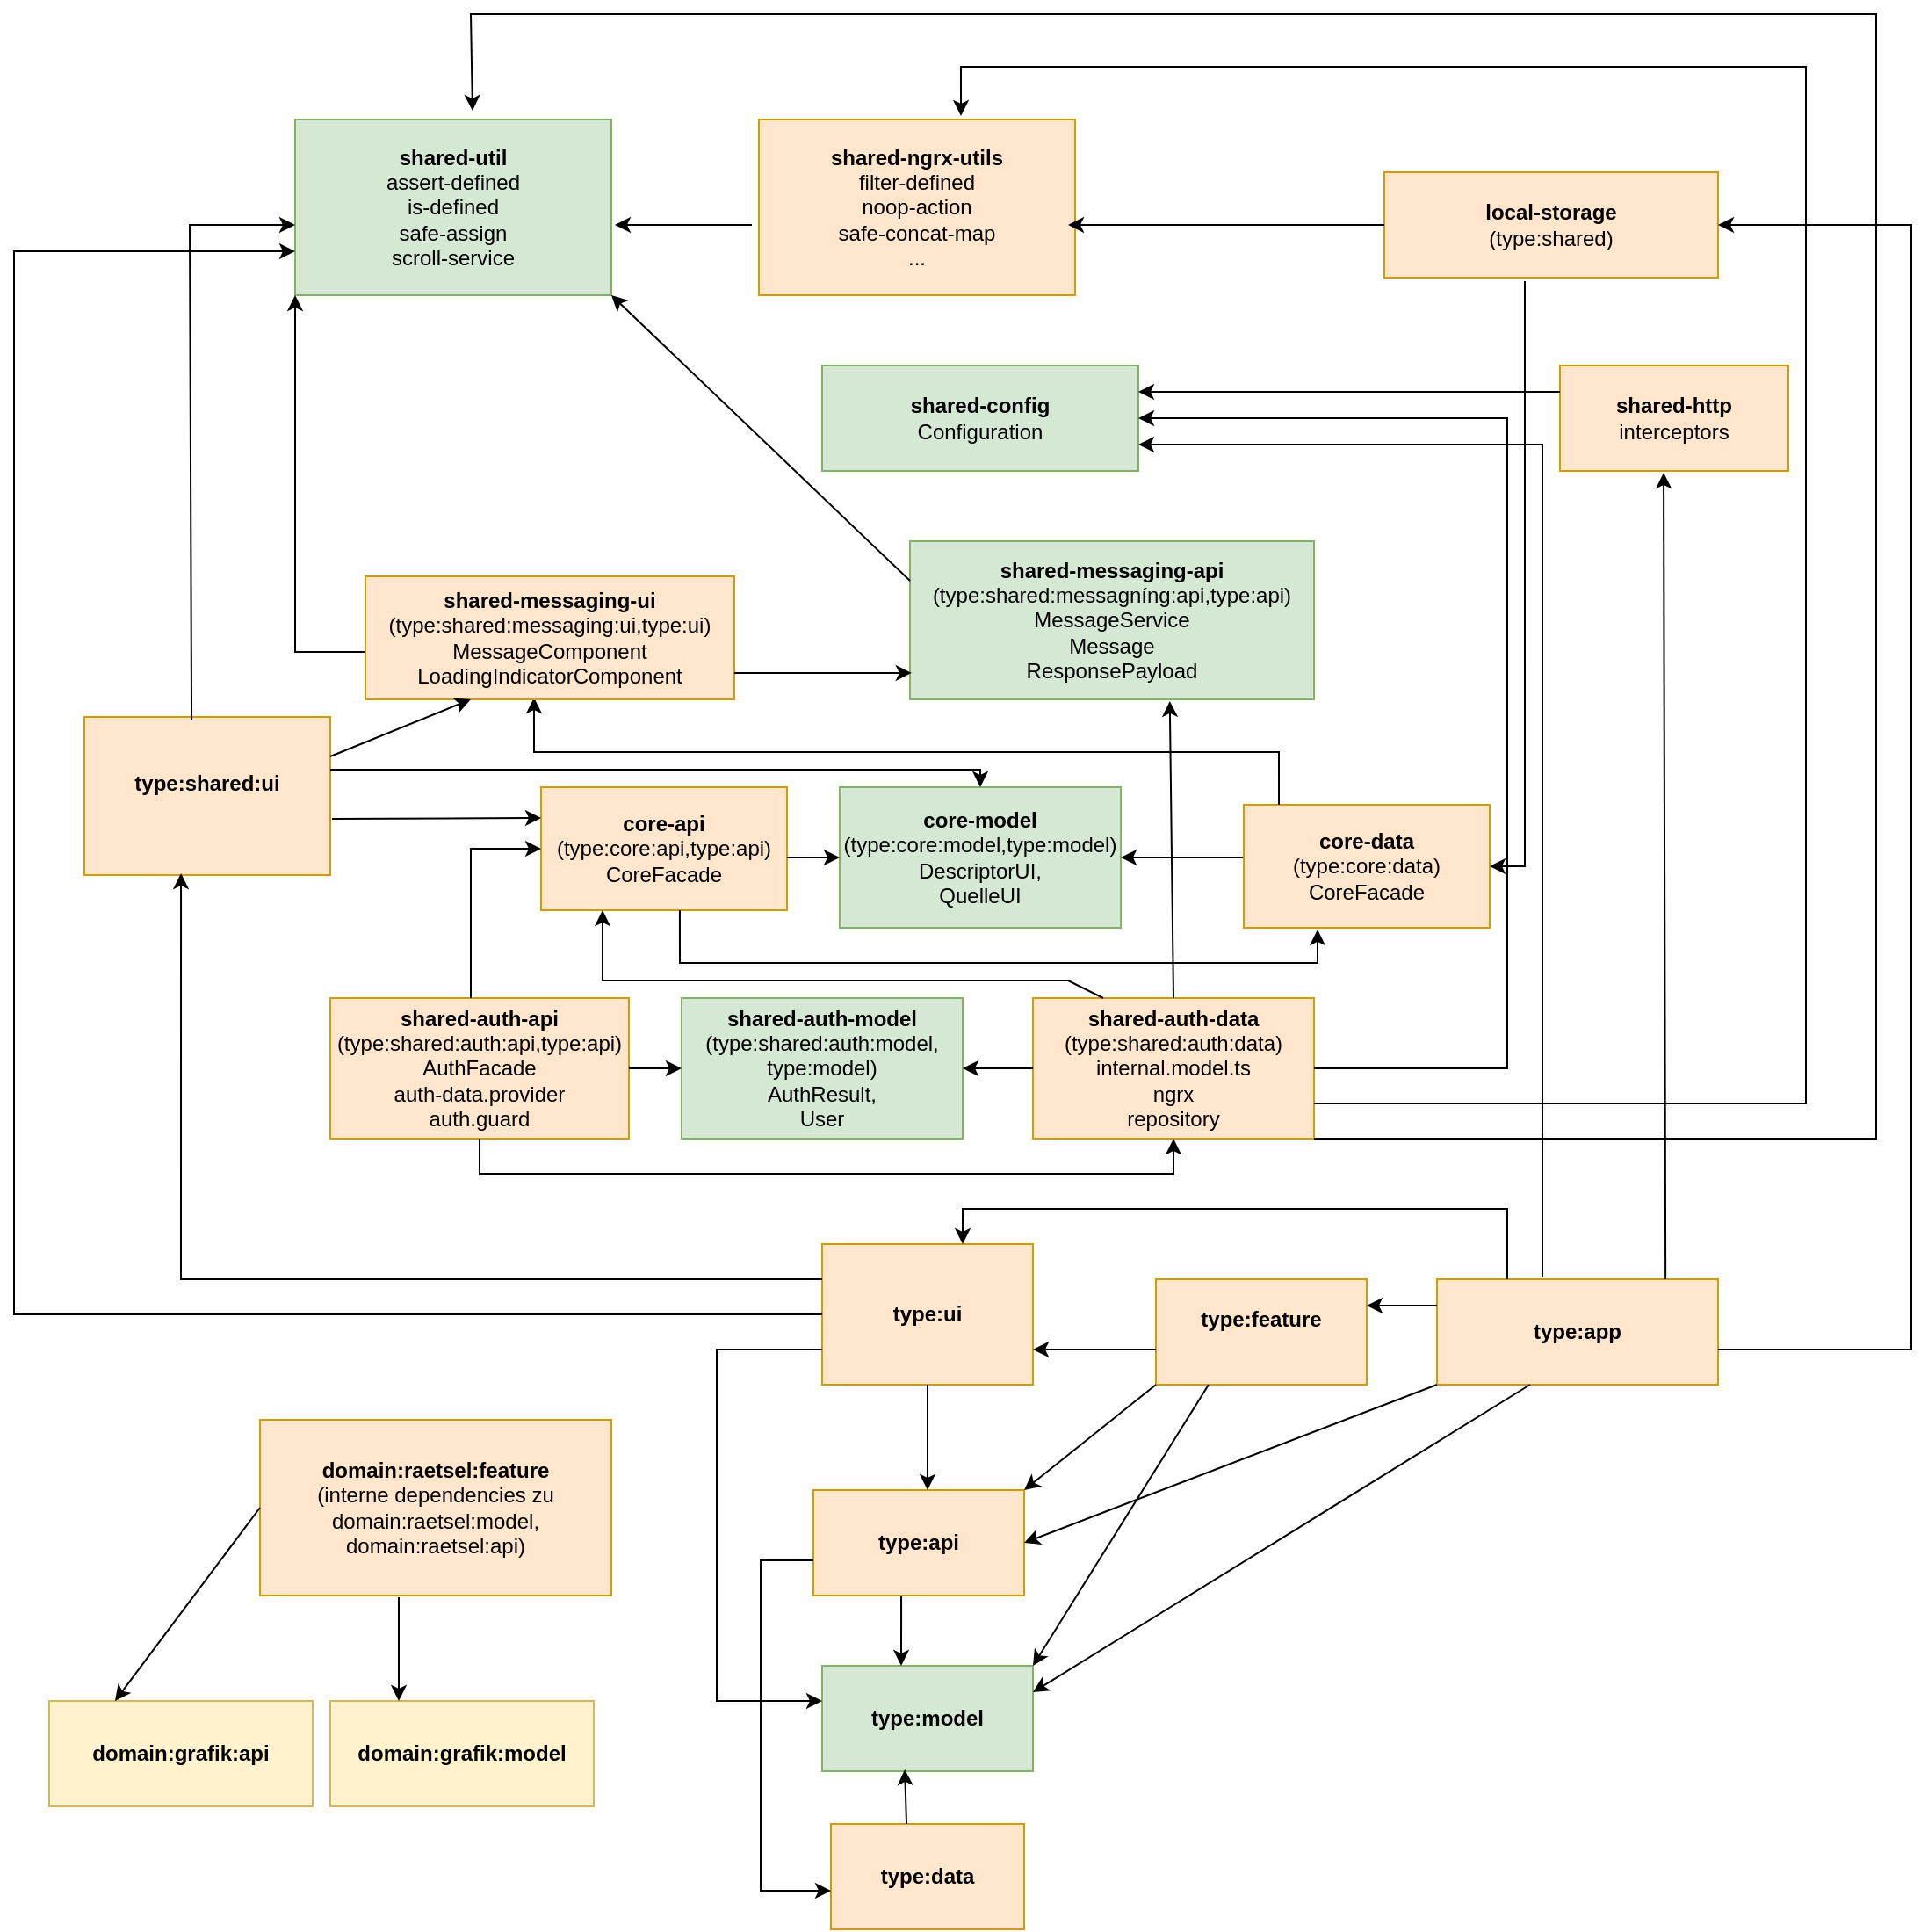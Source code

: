 <mxfile version="20.2.8" type="device"><diagram id="S5bzlISrV98kfpMs05WD" name="Seite-1"><mxGraphModel dx="1822" dy="1278" grid="1" gridSize="10" guides="1" tooltips="1" connect="1" arrows="1" fold="1" page="0" pageScale="1" pageWidth="827" pageHeight="1169" math="0" shadow="0"><root><mxCell id="0"/><mxCell id="1" parent="0"/><mxCell id="IZ4Qalh-q-cCPiJiUEL_-2" value="&lt;b&gt;shared-util&lt;/b&gt;&lt;br&gt;assert-defined&lt;br&gt;is-defined&lt;br&gt;safe-assign&lt;br&gt;scroll-service" style="rounded=0;whiteSpace=wrap;html=1;fillColor=#d5e8d4;strokeColor=#82b366;" parent="1" vertex="1"><mxGeometry x="60" y="60" width="180" height="100" as="geometry"/></mxCell><mxCell id="IZ4Qalh-q-cCPiJiUEL_-3" value="&lt;b&gt;shared-ngrx-utils&lt;/b&gt;&lt;br&gt;filter-defined&lt;br&gt;noop-action&lt;br&gt;safe-concat-map&lt;br&gt;..." style="rounded=0;whiteSpace=wrap;html=1;fillColor=#ffe6cc;strokeColor=#d79b00;" parent="1" vertex="1"><mxGeometry x="324" y="60" width="180" height="100" as="geometry"/></mxCell><mxCell id="IZ4Qalh-q-cCPiJiUEL_-4" value="&lt;b&gt;shared-http&lt;/b&gt;&lt;br&gt;interceptors&lt;br&gt;" style="rounded=0;whiteSpace=wrap;html=1;fillColor=#ffe6cc;strokeColor=#d79b00;" parent="1" vertex="1"><mxGeometry x="780" y="200" width="130" height="60" as="geometry"/></mxCell><mxCell id="IZ4Qalh-q-cCPiJiUEL_-5" value="&lt;b&gt;shared-config&lt;/b&gt;&lt;br&gt;Configuration" style="rounded=0;whiteSpace=wrap;html=1;fillColor=#d5e8d4;strokeColor=#82b366;" parent="1" vertex="1"><mxGeometry x="360" y="200" width="180" height="60" as="geometry"/></mxCell><mxCell id="IZ4Qalh-q-cCPiJiUEL_-9" value="&lt;b&gt;shared-messaging-api&lt;/b&gt;&lt;br&gt;(type:shared:messagníng:api,type:api)&lt;br&gt;MessageService&lt;br&gt;Message&lt;br&gt;ResponsePayload" style="rounded=0;whiteSpace=wrap;html=1;fillColor=#d5e8d4;strokeColor=#82b366;" parent="1" vertex="1"><mxGeometry x="410" y="300" width="230" height="90" as="geometry"/></mxCell><mxCell id="IZ4Qalh-q-cCPiJiUEL_-16" value="&lt;b&gt;shared-auth-model&lt;br&gt;&lt;/b&gt;(type:shared:auth:model,&lt;br&gt;type:model)&lt;br&gt;AuthResult,&lt;br&gt;User" style="rounded=0;whiteSpace=wrap;html=1;fillColor=#d5e8d4;strokeColor=#82b366;" parent="1" vertex="1"><mxGeometry x="280" y="560" width="160" height="80" as="geometry"/></mxCell><mxCell id="IZ4Qalh-q-cCPiJiUEL_-17" value="&lt;b&gt;shared-auth-api&lt;br&gt;&lt;/b&gt;(type:shared:auth:api,type:api)&lt;br&gt;AuthFacade&lt;br&gt;auth-data.provider&lt;br&gt;auth.guard" style="rounded=0;whiteSpace=wrap;html=1;fillColor=#ffe6cc;strokeColor=#d79b00;" parent="1" vertex="1"><mxGeometry x="80" y="560" width="170" height="80" as="geometry"/></mxCell><mxCell id="IZ4Qalh-q-cCPiJiUEL_-18" value="&lt;b&gt;shared-auth-data&lt;br&gt;&lt;/b&gt;(type:shared:auth:data)&lt;br&gt;internal.model.ts&lt;br&gt;ngrx&lt;br&gt;repository" style="rounded=0;whiteSpace=wrap;html=1;fillColor=#ffe6cc;strokeColor=#d79b00;" parent="1" vertex="1"><mxGeometry x="480" y="560" width="160" height="80" as="geometry"/></mxCell><mxCell id="IZ4Qalh-q-cCPiJiUEL_-29" value="&lt;b&gt;type:app&lt;/b&gt;" style="rounded=0;whiteSpace=wrap;html=1;fillColor=#ffe6cc;strokeColor=#d79b00;" parent="1" vertex="1"><mxGeometry x="710" y="720" width="160" height="60" as="geometry"/></mxCell><mxCell id="IZ4Qalh-q-cCPiJiUEL_-30" value="&lt;b&gt;type:feature&lt;br&gt;&lt;/b&gt;&lt;b&gt;&lt;br&gt;&lt;/b&gt;" style="rounded=0;whiteSpace=wrap;html=1;fillColor=#ffe6cc;strokeColor=#d79b00;" parent="1" vertex="1"><mxGeometry x="550" y="720" width="120" height="60" as="geometry"/></mxCell><mxCell id="IZ4Qalh-q-cCPiJiUEL_-35" value="&lt;b&gt;type:model&lt;/b&gt;" style="rounded=0;whiteSpace=wrap;html=1;fillColor=#d5e8d4;strokeColor=#82b366;" parent="1" vertex="1"><mxGeometry x="360" y="940" width="120" height="60" as="geometry"/></mxCell><mxCell id="IZ4Qalh-q-cCPiJiUEL_-36" value="&lt;b&gt;type:api&lt;/b&gt;" style="rounded=0;whiteSpace=wrap;html=1;fillColor=#ffe6cc;strokeColor=#d79b00;" parent="1" vertex="1"><mxGeometry x="355" y="840" width="120" height="60" as="geometry"/></mxCell><mxCell id="IZ4Qalh-q-cCPiJiUEL_-37" value="&lt;b&gt;type:ui&lt;/b&gt;" style="rounded=0;whiteSpace=wrap;html=1;fillColor=#ffe6cc;strokeColor=#d79b00;" parent="1" vertex="1"><mxGeometry x="360" y="700" width="120" height="80" as="geometry"/></mxCell><mxCell id="IZ4Qalh-q-cCPiJiUEL_-49" value="" style="endArrow=classic;html=1;rounded=0;entryX=1.011;entryY=0.6;entryDx=0;entryDy=0;entryPerimeter=0;" parent="1" target="IZ4Qalh-q-cCPiJiUEL_-2" edge="1"><mxGeometry width="50" height="50" relative="1" as="geometry"><mxPoint x="320" y="120" as="sourcePoint"/><mxPoint x="440" y="340" as="targetPoint"/></mxGeometry></mxCell><mxCell id="58P3tO5-Mufmt5df8jN--4" value="&lt;b&gt;core-model&lt;br&gt;&lt;/b&gt;(type:core:model,type:model)&lt;br&gt;DescriptorUI,&lt;br&gt;QuelleUI" style="rounded=0;whiteSpace=wrap;html=1;fillColor=#d5e8d4;strokeColor=#82b366;" parent="1" vertex="1"><mxGeometry x="370" y="440" width="160" height="80" as="geometry"/></mxCell><mxCell id="58P3tO5-Mufmt5df8jN--5" value="&lt;b&gt;core-api&lt;br&gt;&lt;/b&gt;(type:core:api,type:api)&lt;br&gt;CoreFacade" style="rounded=0;whiteSpace=wrap;html=1;fillColor=#ffe6cc;strokeColor=#d79b00;" parent="1" vertex="1"><mxGeometry x="200" y="440" width="140" height="70" as="geometry"/></mxCell><mxCell id="58P3tO5-Mufmt5df8jN--6" value="" style="endArrow=classic;html=1;rounded=0;" parent="1" edge="1"><mxGeometry width="50" height="50" relative="1" as="geometry"><mxPoint x="600" y="480" as="sourcePoint"/><mxPoint x="530" y="480" as="targetPoint"/></mxGeometry></mxCell><mxCell id="58P3tO5-Mufmt5df8jN--9" value="&lt;b&gt;type:data&lt;/b&gt;" style="rounded=0;whiteSpace=wrap;html=1;fillColor=#ffe6cc;strokeColor=#d79b00;" parent="1" vertex="1"><mxGeometry x="365" y="1030" width="110" height="60" as="geometry"/></mxCell><mxCell id="UGQCWqQc2iXwj7bas_la-1" value="&lt;b&gt;core-data&lt;br&gt;&lt;/b&gt;(type:core:data)&lt;br&gt;CoreFacade" style="rounded=0;whiteSpace=wrap;html=1;fillColor=#ffe6cc;strokeColor=#d79b00;" parent="1" vertex="1"><mxGeometry x="600" y="450" width="140" height="70" as="geometry"/></mxCell><mxCell id="UGQCWqQc2iXwj7bas_la-2" value="" style="endArrow=classic;html=1;rounded=0;exitX=0.143;exitY=0;exitDx=0;exitDy=0;exitPerimeter=0;entryX=0.457;entryY=0.986;entryDx=0;entryDy=0;entryPerimeter=0;" parent="1" source="UGQCWqQc2iXwj7bas_la-1" target="IZ4Qalh-q-cCPiJiUEL_-10" edge="1"><mxGeometry width="50" height="50" relative="1" as="geometry"><mxPoint x="390" y="600" as="sourcePoint"/><mxPoint x="200" y="400" as="targetPoint"/><Array as="points"><mxPoint x="620" y="420"/><mxPoint x="196" y="420"/></Array></mxGeometry></mxCell><mxCell id="UGQCWqQc2iXwj7bas_la-6" value="&lt;b&gt;local-storage&lt;/b&gt;&lt;br&gt;(type:shared)" style="rounded=0;whiteSpace=wrap;html=1;fillColor=#ffe6cc;strokeColor=#d79b00;" parent="1" vertex="1"><mxGeometry x="680" y="90" width="190" height="60" as="geometry"/></mxCell><mxCell id="UGQCWqQc2iXwj7bas_la-9" value="" style="endArrow=classic;html=1;rounded=0;" parent="1" target="58P3tO5-Mufmt5df8jN--4" edge="1"><mxGeometry width="50" height="50" relative="1" as="geometry"><mxPoint x="340" y="480" as="sourcePoint"/><mxPoint x="440" y="450" as="targetPoint"/></mxGeometry></mxCell><mxCell id="IZ4Qalh-q-cCPiJiUEL_-10" value="&lt;b&gt;shared-messaging-ui&lt;br&gt;&lt;/b&gt;(type:shared:messaging:ui,type:ui)&lt;br&gt;MessageComponent&lt;br&gt;LoadingIndicatorComponent" style="rounded=0;whiteSpace=wrap;html=1;fillColor=#ffe6cc;strokeColor=#d79b00;" parent="1" vertex="1"><mxGeometry x="100" y="320" width="210" height="70" as="geometry"/></mxCell><mxCell id="UGQCWqQc2iXwj7bas_la-12" value="" style="endArrow=classic;html=1;rounded=0;exitX=0.564;exitY=1;exitDx=0;exitDy=0;exitPerimeter=0;entryX=0.3;entryY=1.014;entryDx=0;entryDy=0;entryPerimeter=0;" parent="1" source="58P3tO5-Mufmt5df8jN--5" target="UGQCWqQc2iXwj7bas_la-1" edge="1"><mxGeometry width="50" height="50" relative="1" as="geometry"><mxPoint x="390" y="500" as="sourcePoint"/><mxPoint x="440" y="450" as="targetPoint"/><Array as="points"><mxPoint x="279" y="540"/><mxPoint x="642" y="540"/></Array></mxGeometry></mxCell><mxCell id="UGQCWqQc2iXwj7bas_la-13" value="" style="endArrow=classic;html=1;rounded=0;exitX=0;exitY=0.5;exitDx=0;exitDy=0;" parent="1" source="UGQCWqQc2iXwj7bas_la-6" edge="1"><mxGeometry width="50" height="50" relative="1" as="geometry"><mxPoint x="390" y="500" as="sourcePoint"/><mxPoint x="500" y="120" as="targetPoint"/></mxGeometry></mxCell><mxCell id="UGQCWqQc2iXwj7bas_la-14" value="" style="endArrow=classic;html=1;rounded=0;entryX=1;entryY=0.5;entryDx=0;entryDy=0;exitX=0.421;exitY=1.033;exitDx=0;exitDy=0;exitPerimeter=0;" parent="1" source="UGQCWqQc2iXwj7bas_la-6" target="UGQCWqQc2iXwj7bas_la-1" edge="1"><mxGeometry width="50" height="50" relative="1" as="geometry"><mxPoint x="720" y="150" as="sourcePoint"/><mxPoint x="440" y="450" as="targetPoint"/><Array as="points"><mxPoint x="760" y="485"/></Array></mxGeometry></mxCell><mxCell id="UGQCWqQc2iXwj7bas_la-15" value="" style="endArrow=classic;html=1;rounded=0;exitX=1;exitY=0.5;exitDx=0;exitDy=0;" parent="1" source="IZ4Qalh-q-cCPiJiUEL_-17" target="IZ4Qalh-q-cCPiJiUEL_-16" edge="1"><mxGeometry width="50" height="50" relative="1" as="geometry"><mxPoint x="390" y="500" as="sourcePoint"/><mxPoint x="440" y="450" as="targetPoint"/></mxGeometry></mxCell><mxCell id="UGQCWqQc2iXwj7bas_la-16" value="" style="endArrow=classic;html=1;rounded=0;exitX=0;exitY=0.5;exitDx=0;exitDy=0;entryX=1;entryY=0.5;entryDx=0;entryDy=0;" parent="1" source="IZ4Qalh-q-cCPiJiUEL_-18" target="IZ4Qalh-q-cCPiJiUEL_-16" edge="1"><mxGeometry width="50" height="50" relative="1" as="geometry"><mxPoint x="390" y="500" as="sourcePoint"/><mxPoint x="440" y="450" as="targetPoint"/></mxGeometry></mxCell><mxCell id="UGQCWqQc2iXwj7bas_la-17" value="" style="endArrow=classic;html=1;rounded=0;exitX=0.5;exitY=1;exitDx=0;exitDy=0;entryX=0.5;entryY=1;entryDx=0;entryDy=0;" parent="1" source="IZ4Qalh-q-cCPiJiUEL_-17" target="IZ4Qalh-q-cCPiJiUEL_-18" edge="1"><mxGeometry width="50" height="50" relative="1" as="geometry"><mxPoint x="390" y="500" as="sourcePoint"/><mxPoint x="440" y="450" as="targetPoint"/><Array as="points"><mxPoint x="165" y="660"/><mxPoint x="560" y="660"/></Array></mxGeometry></mxCell><mxCell id="UGQCWqQc2iXwj7bas_la-18" value="" style="endArrow=classic;html=1;rounded=0;entryX=0;entryY=0.5;entryDx=0;entryDy=0;" parent="1" target="58P3tO5-Mufmt5df8jN--5" edge="1"><mxGeometry width="50" height="50" relative="1" as="geometry"><mxPoint x="160" y="560" as="sourcePoint"/><mxPoint x="440" y="450" as="targetPoint"/><Array as="points"><mxPoint x="160" y="475"/></Array></mxGeometry></mxCell><mxCell id="UGQCWqQc2iXwj7bas_la-19" value="" style="endArrow=classic;html=1;rounded=0;exitX=0.5;exitY=0;exitDx=0;exitDy=0;entryX=0.643;entryY=1.011;entryDx=0;entryDy=0;entryPerimeter=0;" parent="1" source="IZ4Qalh-q-cCPiJiUEL_-18" target="IZ4Qalh-q-cCPiJiUEL_-9" edge="1"><mxGeometry width="50" height="50" relative="1" as="geometry"><mxPoint x="390" y="500" as="sourcePoint"/><mxPoint x="440" y="450" as="targetPoint"/></mxGeometry></mxCell><mxCell id="UGQCWqQc2iXwj7bas_la-20" value="" style="endArrow=classic;html=1;rounded=0;exitX=0;exitY=0.25;exitDx=0;exitDy=0;entryX=1;entryY=1;entryDx=0;entryDy=0;" parent="1" source="IZ4Qalh-q-cCPiJiUEL_-9" target="IZ4Qalh-q-cCPiJiUEL_-2" edge="1"><mxGeometry width="50" height="50" relative="1" as="geometry"><mxPoint x="390" y="440" as="sourcePoint"/><mxPoint x="440" y="390" as="targetPoint"/></mxGeometry></mxCell><mxCell id="UGQCWqQc2iXwj7bas_la-21" value="" style="endArrow=classic;html=1;rounded=0;exitX=1;exitY=0.5;exitDx=0;exitDy=0;entryX=1;entryY=0.5;entryDx=0;entryDy=0;" parent="1" source="IZ4Qalh-q-cCPiJiUEL_-18" target="IZ4Qalh-q-cCPiJiUEL_-5" edge="1"><mxGeometry width="50" height="50" relative="1" as="geometry"><mxPoint x="390" y="440" as="sourcePoint"/><mxPoint x="440" y="390" as="targetPoint"/><Array as="points"><mxPoint x="750" y="600"/><mxPoint x="750" y="230"/></Array></mxGeometry></mxCell><mxCell id="UGQCWqQc2iXwj7bas_la-22" value="" style="endArrow=classic;html=1;rounded=0;exitX=1;exitY=0.75;exitDx=0;exitDy=0;entryX=0.639;entryY=-0.02;entryDx=0;entryDy=0;entryPerimeter=0;" parent="1" source="IZ4Qalh-q-cCPiJiUEL_-18" target="IZ4Qalh-q-cCPiJiUEL_-3" edge="1"><mxGeometry width="50" height="50" relative="1" as="geometry"><mxPoint x="390" y="440" as="sourcePoint"/><mxPoint x="440" y="390" as="targetPoint"/><Array as="points"><mxPoint x="920" y="620"/><mxPoint x="920" y="30"/><mxPoint x="439" y="30"/></Array></mxGeometry></mxCell><mxCell id="UGQCWqQc2iXwj7bas_la-23" value="" style="endArrow=classic;html=1;rounded=0;exitX=1;exitY=1;exitDx=0;exitDy=0;entryX=0.561;entryY=-0.05;entryDx=0;entryDy=0;entryPerimeter=0;" parent="1" source="IZ4Qalh-q-cCPiJiUEL_-18" target="IZ4Qalh-q-cCPiJiUEL_-2" edge="1"><mxGeometry width="50" height="50" relative="1" as="geometry"><mxPoint x="390" y="440" as="sourcePoint"/><mxPoint x="440" y="390" as="targetPoint"/><Array as="points"><mxPoint x="960" y="640"/><mxPoint x="960"/><mxPoint x="160"/></Array></mxGeometry></mxCell><mxCell id="UGQCWqQc2iXwj7bas_la-25" value="" style="endArrow=classic;html=1;rounded=0;exitX=0.25;exitY=0;exitDx=0;exitDy=0;entryX=0.25;entryY=1;entryDx=0;entryDy=0;" parent="1" source="IZ4Qalh-q-cCPiJiUEL_-18" target="58P3tO5-Mufmt5df8jN--5" edge="1"><mxGeometry width="50" height="50" relative="1" as="geometry"><mxPoint x="390" y="440" as="sourcePoint"/><mxPoint x="440" y="390" as="targetPoint"/><Array as="points"><mxPoint x="500" y="550"/><mxPoint x="235" y="550"/></Array></mxGeometry></mxCell><mxCell id="UGQCWqQc2iXwj7bas_la-28" value="" style="endArrow=classic;html=1;rounded=0;entryX=0.004;entryY=0.833;entryDx=0;entryDy=0;entryPerimeter=0;" parent="1" target="IZ4Qalh-q-cCPiJiUEL_-9" edge="1"><mxGeometry width="50" height="50" relative="1" as="geometry"><mxPoint x="310" y="375" as="sourcePoint"/><mxPoint x="440" y="390" as="targetPoint"/></mxGeometry></mxCell><mxCell id="UGQCWqQc2iXwj7bas_la-29" value="" style="endArrow=classic;html=1;rounded=0;entryX=0;entryY=1;entryDx=0;entryDy=0;exitX=0;exitY=0.614;exitDx=0;exitDy=0;exitPerimeter=0;" parent="1" source="IZ4Qalh-q-cCPiJiUEL_-10" target="IZ4Qalh-q-cCPiJiUEL_-2" edge="1"><mxGeometry width="50" height="50" relative="1" as="geometry"><mxPoint x="100" y="360" as="sourcePoint"/><mxPoint x="440" y="390" as="targetPoint"/><Array as="points"><mxPoint x="60" y="363"/></Array></mxGeometry></mxCell><mxCell id="UGQCWqQc2iXwj7bas_la-31" value="" style="endArrow=classic;html=1;rounded=0;exitX=0;exitY=0.25;exitDx=0;exitDy=0;entryX=1;entryY=0.25;entryDx=0;entryDy=0;" parent="1" source="IZ4Qalh-q-cCPiJiUEL_-4" target="IZ4Qalh-q-cCPiJiUEL_-5" edge="1"><mxGeometry width="50" height="50" relative="1" as="geometry"><mxPoint x="390" y="360" as="sourcePoint"/><mxPoint x="440" y="310" as="targetPoint"/></mxGeometry></mxCell><mxCell id="UGQCWqQc2iXwj7bas_la-32" value="" style="endArrow=classic;html=1;rounded=0;entryX=1;entryY=0.75;entryDx=0;entryDy=0;" parent="1" target="IZ4Qalh-q-cCPiJiUEL_-5" edge="1"><mxGeometry width="50" height="50" relative="1" as="geometry"><mxPoint x="770" y="719" as="sourcePoint"/><mxPoint x="440" y="470" as="targetPoint"/><Array as="points"><mxPoint x="770" y="245"/></Array></mxGeometry></mxCell><mxCell id="UGQCWqQc2iXwj7bas_la-33" value="" style="endArrow=classic;html=1;rounded=0;entryX=1;entryY=0.5;entryDx=0;entryDy=0;" parent="1" target="UGQCWqQc2iXwj7bas_la-6" edge="1"><mxGeometry width="50" height="50" relative="1" as="geometry"><mxPoint x="870" y="760" as="sourcePoint"/><mxPoint x="440" y="470" as="targetPoint"/><Array as="points"><mxPoint x="980" y="760"/><mxPoint x="980" y="120"/></Array></mxGeometry></mxCell><mxCell id="UGQCWqQc2iXwj7bas_la-34" value="" style="endArrow=classic;html=1;rounded=0;entryX=0.454;entryY=1.017;entryDx=0;entryDy=0;exitX=0.813;exitY=0;exitDx=0;exitDy=0;exitPerimeter=0;entryPerimeter=0;" parent="1" source="IZ4Qalh-q-cCPiJiUEL_-29" target="IZ4Qalh-q-cCPiJiUEL_-4" edge="1"><mxGeometry width="50" height="50" relative="1" as="geometry"><mxPoint x="840" y="720" as="sourcePoint"/><mxPoint x="440" y="470" as="targetPoint"/></mxGeometry></mxCell><mxCell id="UGQCWqQc2iXwj7bas_la-35" value="" style="endArrow=classic;html=1;rounded=0;exitX=0.391;exitY=0;exitDx=0;exitDy=0;exitPerimeter=0;entryX=0.392;entryY=0.983;entryDx=0;entryDy=0;entryPerimeter=0;" parent="1" source="58P3tO5-Mufmt5df8jN--9" target="IZ4Qalh-q-cCPiJiUEL_-35" edge="1"><mxGeometry width="50" height="50" relative="1" as="geometry"><mxPoint x="405" y="1020" as="sourcePoint"/><mxPoint x="365" y="780" as="targetPoint"/></mxGeometry></mxCell><mxCell id="UGQCWqQc2iXwj7bas_la-36" value="" style="endArrow=classic;html=1;rounded=0;exitX=0.417;exitY=1;exitDx=0;exitDy=0;exitPerimeter=0;entryX=0.375;entryY=0;entryDx=0;entryDy=0;entryPerimeter=0;" parent="1" source="IZ4Qalh-q-cCPiJiUEL_-36" target="IZ4Qalh-q-cCPiJiUEL_-35" edge="1"><mxGeometry width="50" height="50" relative="1" as="geometry"><mxPoint x="315" y="830" as="sourcePoint"/><mxPoint x="365" y="780" as="targetPoint"/></mxGeometry></mxCell><mxCell id="UGQCWqQc2iXwj7bas_la-37" value="" style="endArrow=classic;html=1;rounded=0;" parent="1" edge="1"><mxGeometry width="50" height="50" relative="1" as="geometry"><mxPoint x="355" y="880" as="sourcePoint"/><mxPoint x="365" y="1068" as="targetPoint"/><Array as="points"><mxPoint x="325" y="880"/><mxPoint x="325" y="1068"/></Array></mxGeometry></mxCell><mxCell id="UGQCWqQc2iXwj7bas_la-38" value="&lt;b&gt;type:shared:ui&lt;br&gt;&lt;/b&gt;&lt;b&gt;&lt;br&gt;&lt;/b&gt;" style="rounded=0;whiteSpace=wrap;html=1;fillColor=#ffe6cc;strokeColor=#d79b00;" parent="1" vertex="1"><mxGeometry x="-60" y="400" width="140" height="90" as="geometry"/></mxCell><mxCell id="UGQCWqQc2iXwj7bas_la-39" value="" style="endArrow=classic;html=1;rounded=0;exitX=1;exitY=0.25;exitDx=0;exitDy=0;" parent="1" source="UGQCWqQc2iXwj7bas_la-38" edge="1"><mxGeometry width="50" height="50" relative="1" as="geometry"><mxPoint x="390" y="470" as="sourcePoint"/><mxPoint x="160" y="390" as="targetPoint"/></mxGeometry></mxCell><mxCell id="UGQCWqQc2iXwj7bas_la-40" value="" style="endArrow=classic;html=1;rounded=0;entryX=0.5;entryY=0;entryDx=0;entryDy=0;" parent="1" target="58P3tO5-Mufmt5df8jN--4" edge="1"><mxGeometry width="50" height="50" relative="1" as="geometry"><mxPoint x="80" y="430" as="sourcePoint"/><mxPoint x="440" y="420" as="targetPoint"/><Array as="points"><mxPoint x="450" y="430"/></Array></mxGeometry></mxCell><mxCell id="UGQCWqQc2iXwj7bas_la-41" value="" style="endArrow=classic;html=1;rounded=0;exitX=0.436;exitY=0.022;exitDx=0;exitDy=0;exitPerimeter=0;" parent="1" source="UGQCWqQc2iXwj7bas_la-38" edge="1"><mxGeometry width="50" height="50" relative="1" as="geometry"><mxPoint x="390" y="470" as="sourcePoint"/><mxPoint x="60" y="120" as="targetPoint"/><Array as="points"><mxPoint y="120"/></Array></mxGeometry></mxCell><mxCell id="UGQCWqQc2iXwj7bas_la-42" value="" style="endArrow=classic;html=1;rounded=0;entryX=0;entryY=0.75;entryDx=0;entryDy=0;" parent="1" target="IZ4Qalh-q-cCPiJiUEL_-2" edge="1"><mxGeometry width="50" height="50" relative="1" as="geometry"><mxPoint x="360" y="740" as="sourcePoint"/><mxPoint x="440" y="440" as="targetPoint"/><Array as="points"><mxPoint x="-100" y="740"/><mxPoint x="-100" y="135"/></Array></mxGeometry></mxCell><mxCell id="UGQCWqQc2iXwj7bas_la-43" value="" style="endArrow=classic;html=1;rounded=0;exitX=0;exitY=0.25;exitDx=0;exitDy=0;entryX=0.393;entryY=0.989;entryDx=0;entryDy=0;entryPerimeter=0;" parent="1" source="IZ4Qalh-q-cCPiJiUEL_-37" target="UGQCWqQc2iXwj7bas_la-38" edge="1"><mxGeometry width="50" height="50" relative="1" as="geometry"><mxPoint x="390" y="490" as="sourcePoint"/><mxPoint x="440" y="440" as="targetPoint"/><Array as="points"><mxPoint x="-5" y="720"/></Array></mxGeometry></mxCell><mxCell id="UGQCWqQc2iXwj7bas_la-44" value="" style="endArrow=classic;html=1;rounded=0;exitX=0.5;exitY=1;exitDx=0;exitDy=0;" parent="1" source="IZ4Qalh-q-cCPiJiUEL_-37" edge="1"><mxGeometry width="50" height="50" relative="1" as="geometry"><mxPoint x="390" y="750" as="sourcePoint"/><mxPoint x="420" y="840" as="targetPoint"/></mxGeometry></mxCell><mxCell id="UGQCWqQc2iXwj7bas_la-45" value="" style="endArrow=classic;html=1;rounded=0;exitX=0;exitY=0.75;exitDx=0;exitDy=0;" parent="1" source="IZ4Qalh-q-cCPiJiUEL_-37" edge="1"><mxGeometry width="50" height="50" relative="1" as="geometry"><mxPoint x="390" y="750" as="sourcePoint"/><mxPoint x="360" y="960" as="targetPoint"/><Array as="points"><mxPoint x="300" y="760"/><mxPoint x="300" y="960"/></Array></mxGeometry></mxCell><mxCell id="UGQCWqQc2iXwj7bas_la-46" value="" style="endArrow=classic;html=1;rounded=0;entryX=1;entryY=0.75;entryDx=0;entryDy=0;" parent="1" target="IZ4Qalh-q-cCPiJiUEL_-37" edge="1"><mxGeometry width="50" height="50" relative="1" as="geometry"><mxPoint x="550" y="760" as="sourcePoint"/><mxPoint x="440" y="700" as="targetPoint"/></mxGeometry></mxCell><mxCell id="UGQCWqQc2iXwj7bas_la-47" value="" style="endArrow=classic;html=1;rounded=0;exitX=0;exitY=1;exitDx=0;exitDy=0;entryX=1;entryY=0;entryDx=0;entryDy=0;" parent="1" source="IZ4Qalh-q-cCPiJiUEL_-30" target="IZ4Qalh-q-cCPiJiUEL_-36" edge="1"><mxGeometry width="50" height="50" relative="1" as="geometry"><mxPoint x="390" y="750" as="sourcePoint"/><mxPoint x="440" y="700" as="targetPoint"/></mxGeometry></mxCell><mxCell id="UGQCWqQc2iXwj7bas_la-48" value="" style="endArrow=classic;html=1;rounded=0;exitX=0.25;exitY=1;exitDx=0;exitDy=0;entryX=1;entryY=0;entryDx=0;entryDy=0;" parent="1" source="IZ4Qalh-q-cCPiJiUEL_-30" target="IZ4Qalh-q-cCPiJiUEL_-35" edge="1"><mxGeometry width="50" height="50" relative="1" as="geometry"><mxPoint x="390" y="750" as="sourcePoint"/><mxPoint x="440" y="700" as="targetPoint"/></mxGeometry></mxCell><mxCell id="UGQCWqQc2iXwj7bas_la-49" value="" style="endArrow=classic;html=1;rounded=0;entryX=1;entryY=0.25;entryDx=0;entryDy=0;exitX=0;exitY=0.25;exitDx=0;exitDy=0;" parent="1" source="IZ4Qalh-q-cCPiJiUEL_-29" target="IZ4Qalh-q-cCPiJiUEL_-30" edge="1"><mxGeometry width="50" height="50" relative="1" as="geometry"><mxPoint x="710" y="760" as="sourcePoint"/><mxPoint x="440" y="700" as="targetPoint"/></mxGeometry></mxCell><mxCell id="UGQCWqQc2iXwj7bas_la-50" value="" style="endArrow=classic;html=1;rounded=0;exitX=0;exitY=1;exitDx=0;exitDy=0;entryX=1;entryY=0.5;entryDx=0;entryDy=0;" parent="1" source="IZ4Qalh-q-cCPiJiUEL_-29" target="IZ4Qalh-q-cCPiJiUEL_-36" edge="1"><mxGeometry width="50" height="50" relative="1" as="geometry"><mxPoint x="390" y="750" as="sourcePoint"/><mxPoint x="440" y="700" as="targetPoint"/></mxGeometry></mxCell><mxCell id="UGQCWqQc2iXwj7bas_la-51" value="" style="endArrow=classic;html=1;rounded=0;exitX=0.331;exitY=1;exitDx=0;exitDy=0;exitPerimeter=0;entryX=1;entryY=0.25;entryDx=0;entryDy=0;" parent="1" source="IZ4Qalh-q-cCPiJiUEL_-29" target="IZ4Qalh-q-cCPiJiUEL_-35" edge="1"><mxGeometry width="50" height="50" relative="1" as="geometry"><mxPoint x="390" y="750" as="sourcePoint"/><mxPoint x="440" y="700" as="targetPoint"/></mxGeometry></mxCell><mxCell id="UGQCWqQc2iXwj7bas_la-52" value="" style="endArrow=classic;html=1;rounded=0;exitX=0.25;exitY=0;exitDx=0;exitDy=0;" parent="1" source="IZ4Qalh-q-cCPiJiUEL_-29" edge="1"><mxGeometry width="50" height="50" relative="1" as="geometry"><mxPoint x="390" y="750" as="sourcePoint"/><mxPoint x="440" y="700" as="targetPoint"/><Array as="points"><mxPoint x="750" y="680"/><mxPoint x="440" y="680"/></Array></mxGeometry></mxCell><mxCell id="UGQCWqQc2iXwj7bas_la-53" value="&lt;b&gt;domain:raetsel:feature&lt;/b&gt;&lt;br&gt;(interne dependencies zu domain:raetsel:model,&lt;br&gt;domain:raetsel:api)" style="rounded=0;whiteSpace=wrap;html=1;fillColor=#ffe6cc;strokeColor=#d79b00;" parent="1" vertex="1"><mxGeometry x="40" y="800" width="200" height="100" as="geometry"/></mxCell><mxCell id="UGQCWqQc2iXwj7bas_la-54" value="&lt;b&gt;domain:grafik:api&lt;/b&gt;" style="rounded=0;whiteSpace=wrap;html=1;fillColor=#fff2cc;strokeColor=#d6b656;" parent="1" vertex="1"><mxGeometry x="-80" y="960" width="150" height="60" as="geometry"/></mxCell><mxCell id="UGQCWqQc2iXwj7bas_la-55" value="&lt;b&gt;domain:grafik:model&lt;/b&gt;" style="rounded=0;whiteSpace=wrap;html=1;fillColor=#fff2cc;strokeColor=#d6b656;" parent="1" vertex="1"><mxGeometry x="80" y="960" width="150" height="60" as="geometry"/></mxCell><mxCell id="UGQCWqQc2iXwj7bas_la-56" value="" style="endArrow=classic;html=1;rounded=0;exitX=0;exitY=0.5;exitDx=0;exitDy=0;entryX=0.25;entryY=0;entryDx=0;entryDy=0;" parent="1" source="UGQCWqQc2iXwj7bas_la-53" target="UGQCWqQc2iXwj7bas_la-54" edge="1"><mxGeometry width="50" height="50" relative="1" as="geometry"><mxPoint x="390" y="920" as="sourcePoint"/><mxPoint x="440" y="870" as="targetPoint"/></mxGeometry></mxCell><mxCell id="UGQCWqQc2iXwj7bas_la-57" value="" style="endArrow=classic;html=1;rounded=0;exitX=0.395;exitY=1.01;exitDx=0;exitDy=0;exitPerimeter=0;" parent="1" source="UGQCWqQc2iXwj7bas_la-53" edge="1"><mxGeometry width="50" height="50" relative="1" as="geometry"><mxPoint x="390" y="920" as="sourcePoint"/><mxPoint x="119" y="960" as="targetPoint"/></mxGeometry></mxCell><mxCell id="7t3r2iRLsfdEFhjcAhA6-1" value="" style="endArrow=classic;html=1;rounded=0;exitX=1.007;exitY=0.644;exitDx=0;exitDy=0;exitPerimeter=0;entryX=0;entryY=0.25;entryDx=0;entryDy=0;" edge="1" parent="1" source="UGQCWqQc2iXwj7bas_la-38" target="58P3tO5-Mufmt5df8jN--5"><mxGeometry width="50" height="50" relative="1" as="geometry"><mxPoint x="420" y="500" as="sourcePoint"/><mxPoint x="470" y="450" as="targetPoint"/></mxGeometry></mxCell></root></mxGraphModel></diagram></mxfile>